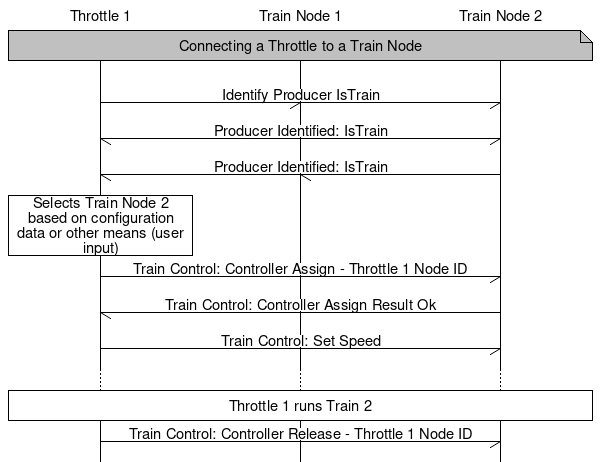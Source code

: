 # Dynamically Creating a Train Node via a DCC Address linked to a proxy node with conflicting throttles

msc {
     hscale = "1";
     "Throttle 1", "Train Node 1", "Train Node 2";
     
     "Throttle 1" note "Train Node 2"      [ label = "Connecting a Throttle to a Train Node", textbgcolour="#c0c0c0" ];
     |||;
     "Throttle 1" -> *                            [ label = "Identify Producer IsTrain" ];
     * <- "Train Node 1"                          [ label = "Producer Identified: IsTrain" ];
     * <- "Train Node 2"                          [ label = "Producer Identified: IsTrain" ];
     "Throttle 1" box "Throttle 1"                [ label = "Selects Train Node 2 based on configuration data or other means (user input)" ];
     "Throttle 1" -> "Train Node 2"               [ label = "Train Control: Controller Assign - Throttle 1 Node ID" ];
     "Throttle 1" <- "Train Node 2"               [ label = "Train Control: Controller Assign Result Ok" ];
     "Throttle 1" -> "Train Node 2"               [ label = "Train Control: Set Speed" ];
     ...;
     "Throttle 1" box "Train Node 2"		  [ label = "Throttle 1 runs Train 2" ];
     "Throttle 1" -> "Train Node 2"               [ label = "Train Control: Controller Release - Throttle 1 Node ID" ];
}
